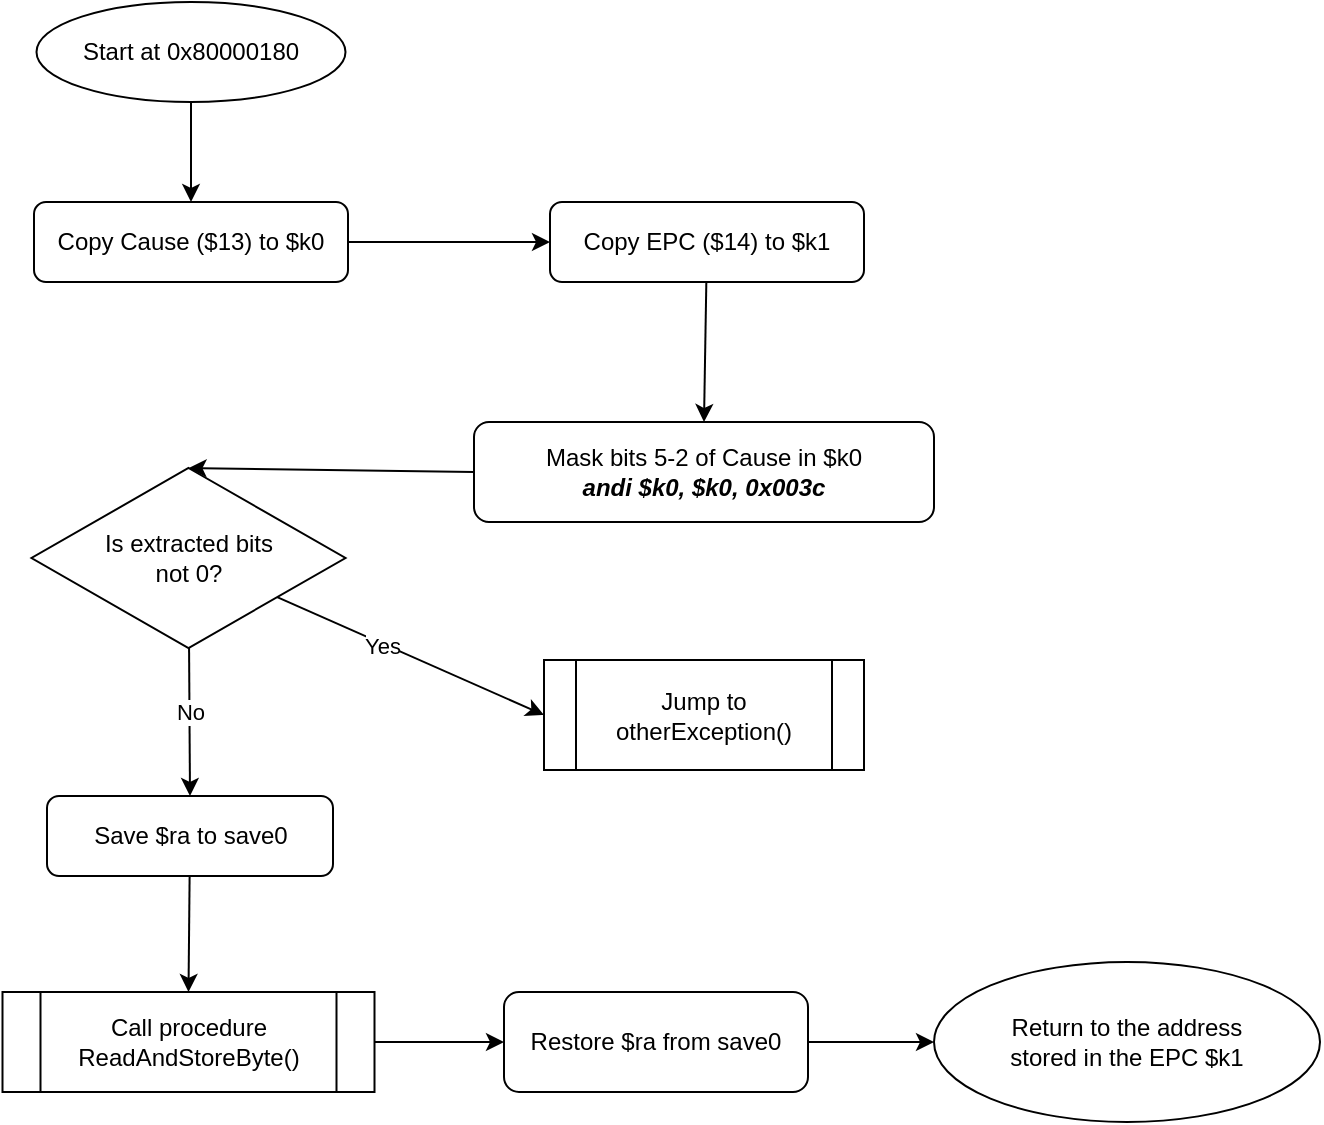 <mxfile>
    <diagram id="nT-It-GwxDXYXPXfknBF" name="Page-1">
        <mxGraphModel dx="1151" dy="779" grid="0" gridSize="10" guides="1" tooltips="1" connect="1" arrows="1" fold="1" page="1" pageScale="1" pageWidth="850" pageHeight="1100" math="0" shadow="0">
            <root>
                <mxCell id="0"/>
                <mxCell id="1" parent="0"/>
                <mxCell id="5" style="edgeStyle=none;html=1;entryX=0.5;entryY=0;entryDx=0;entryDy=0;exitX=0.5;exitY=1;exitDx=0;exitDy=0;" edge="1" parent="1" source="26" target="4">
                    <mxGeometry relative="1" as="geometry">
                        <mxPoint x="235.167" y="160" as="sourcePoint"/>
                    </mxGeometry>
                </mxCell>
                <mxCell id="7" style="edgeStyle=none;html=1;" edge="1" parent="1" source="4" target="6">
                    <mxGeometry relative="1" as="geometry"/>
                </mxCell>
                <mxCell id="4" value="Copy Cause ($13) to $k0" style="rounded=1;whiteSpace=wrap;html=1;" vertex="1" parent="1">
                    <mxGeometry x="157" y="210" width="157" height="40" as="geometry"/>
                </mxCell>
                <mxCell id="9" style="edgeStyle=none;html=1;entryX=0.5;entryY=0;entryDx=0;entryDy=0;" edge="1" parent="1" source="6" target="8">
                    <mxGeometry relative="1" as="geometry"/>
                </mxCell>
                <mxCell id="6" value="Copy EPC ($14) to $k1" style="rounded=1;whiteSpace=wrap;html=1;" vertex="1" parent="1">
                    <mxGeometry x="415" y="210" width="157" height="40" as="geometry"/>
                </mxCell>
                <mxCell id="11" style="edgeStyle=none;html=1;entryX=0.5;entryY=0;entryDx=0;entryDy=0;exitX=0;exitY=0.5;exitDx=0;exitDy=0;" edge="1" parent="1" source="8" target="10">
                    <mxGeometry relative="1" as="geometry"/>
                </mxCell>
                <mxCell id="8" value="Mask bits 5-2 of Cause in $k0&lt;br&gt;&lt;i&gt;&lt;b&gt;andi $k0, $k0, 0x003c&lt;/b&gt;&lt;/i&gt;" style="rounded=1;whiteSpace=wrap;html=1;" vertex="1" parent="1">
                    <mxGeometry x="377" y="320" width="230" height="50" as="geometry"/>
                </mxCell>
                <mxCell id="13" style="edgeStyle=none;html=1;entryX=0;entryY=0.5;entryDx=0;entryDy=0;" edge="1" parent="1" source="10" target="12">
                    <mxGeometry relative="1" as="geometry"/>
                </mxCell>
                <mxCell id="16" value="Yes" style="edgeLabel;html=1;align=center;verticalAlign=middle;resizable=0;points=[];" vertex="1" connectable="0" parent="13">
                    <mxGeometry x="-0.208" y="-1" relative="1" as="geometry">
                        <mxPoint as="offset"/>
                    </mxGeometry>
                </mxCell>
                <mxCell id="15" style="edgeStyle=none;html=1;entryX=0.5;entryY=0;entryDx=0;entryDy=0;" edge="1" parent="1" source="10" target="14">
                    <mxGeometry relative="1" as="geometry"/>
                </mxCell>
                <mxCell id="17" value="No" style="edgeLabel;html=1;align=center;verticalAlign=middle;resizable=0;points=[];" vertex="1" connectable="0" parent="15">
                    <mxGeometry x="-0.422" y="3" relative="1" as="geometry">
                        <mxPoint x="-3" y="10" as="offset"/>
                    </mxGeometry>
                </mxCell>
                <mxCell id="10" value="Is extracted bits &lt;br&gt;not 0?" style="rhombus;whiteSpace=wrap;html=1;" vertex="1" parent="1">
                    <mxGeometry x="155.75" y="343" width="157" height="90" as="geometry"/>
                </mxCell>
                <mxCell id="12" value="Jump to otherException()" style="shape=process;whiteSpace=wrap;html=1;backgroundOutline=1;" vertex="1" parent="1">
                    <mxGeometry x="412" y="439" width="160" height="55" as="geometry"/>
                </mxCell>
                <mxCell id="20" style="edgeStyle=none;html=1;entryX=0.5;entryY=0;entryDx=0;entryDy=0;" edge="1" parent="1" source="14" target="19">
                    <mxGeometry relative="1" as="geometry"/>
                </mxCell>
                <mxCell id="14" value="Save $ra to save0" style="rounded=1;whiteSpace=wrap;html=1;" vertex="1" parent="1">
                    <mxGeometry x="163.5" y="507" width="143" height="40" as="geometry"/>
                </mxCell>
                <mxCell id="23" style="edgeStyle=none;html=1;entryX=0;entryY=0.5;entryDx=0;entryDy=0;" edge="1" parent="1" source="19" target="22">
                    <mxGeometry relative="1" as="geometry"/>
                </mxCell>
                <mxCell id="19" value="Call procedure ReadAndStoreByte()" style="shape=process;whiteSpace=wrap;html=1;backgroundOutline=1;" vertex="1" parent="1">
                    <mxGeometry x="141.25" y="605" width="186" height="50" as="geometry"/>
                </mxCell>
                <mxCell id="28" style="edgeStyle=none;html=1;entryX=0;entryY=0.5;entryDx=0;entryDy=0;" edge="1" parent="1" source="22" target="27">
                    <mxGeometry relative="1" as="geometry"/>
                </mxCell>
                <mxCell id="22" value="Restore $ra from save0" style="rounded=1;whiteSpace=wrap;html=1;" vertex="1" parent="1">
                    <mxGeometry x="392" y="605" width="152" height="50" as="geometry"/>
                </mxCell>
                <mxCell id="26" value="Start at 0x80000180" style="ellipse;whiteSpace=wrap;html=1;" vertex="1" parent="1">
                    <mxGeometry x="158.25" y="110" width="154.5" height="50" as="geometry"/>
                </mxCell>
                <mxCell id="27" value="Return to the address &lt;br&gt;stored in the EPC $k1" style="ellipse;whiteSpace=wrap;html=1;" vertex="1" parent="1">
                    <mxGeometry x="607" y="590" width="193" height="80" as="geometry"/>
                </mxCell>
            </root>
        </mxGraphModel>
    </diagram>
</mxfile>